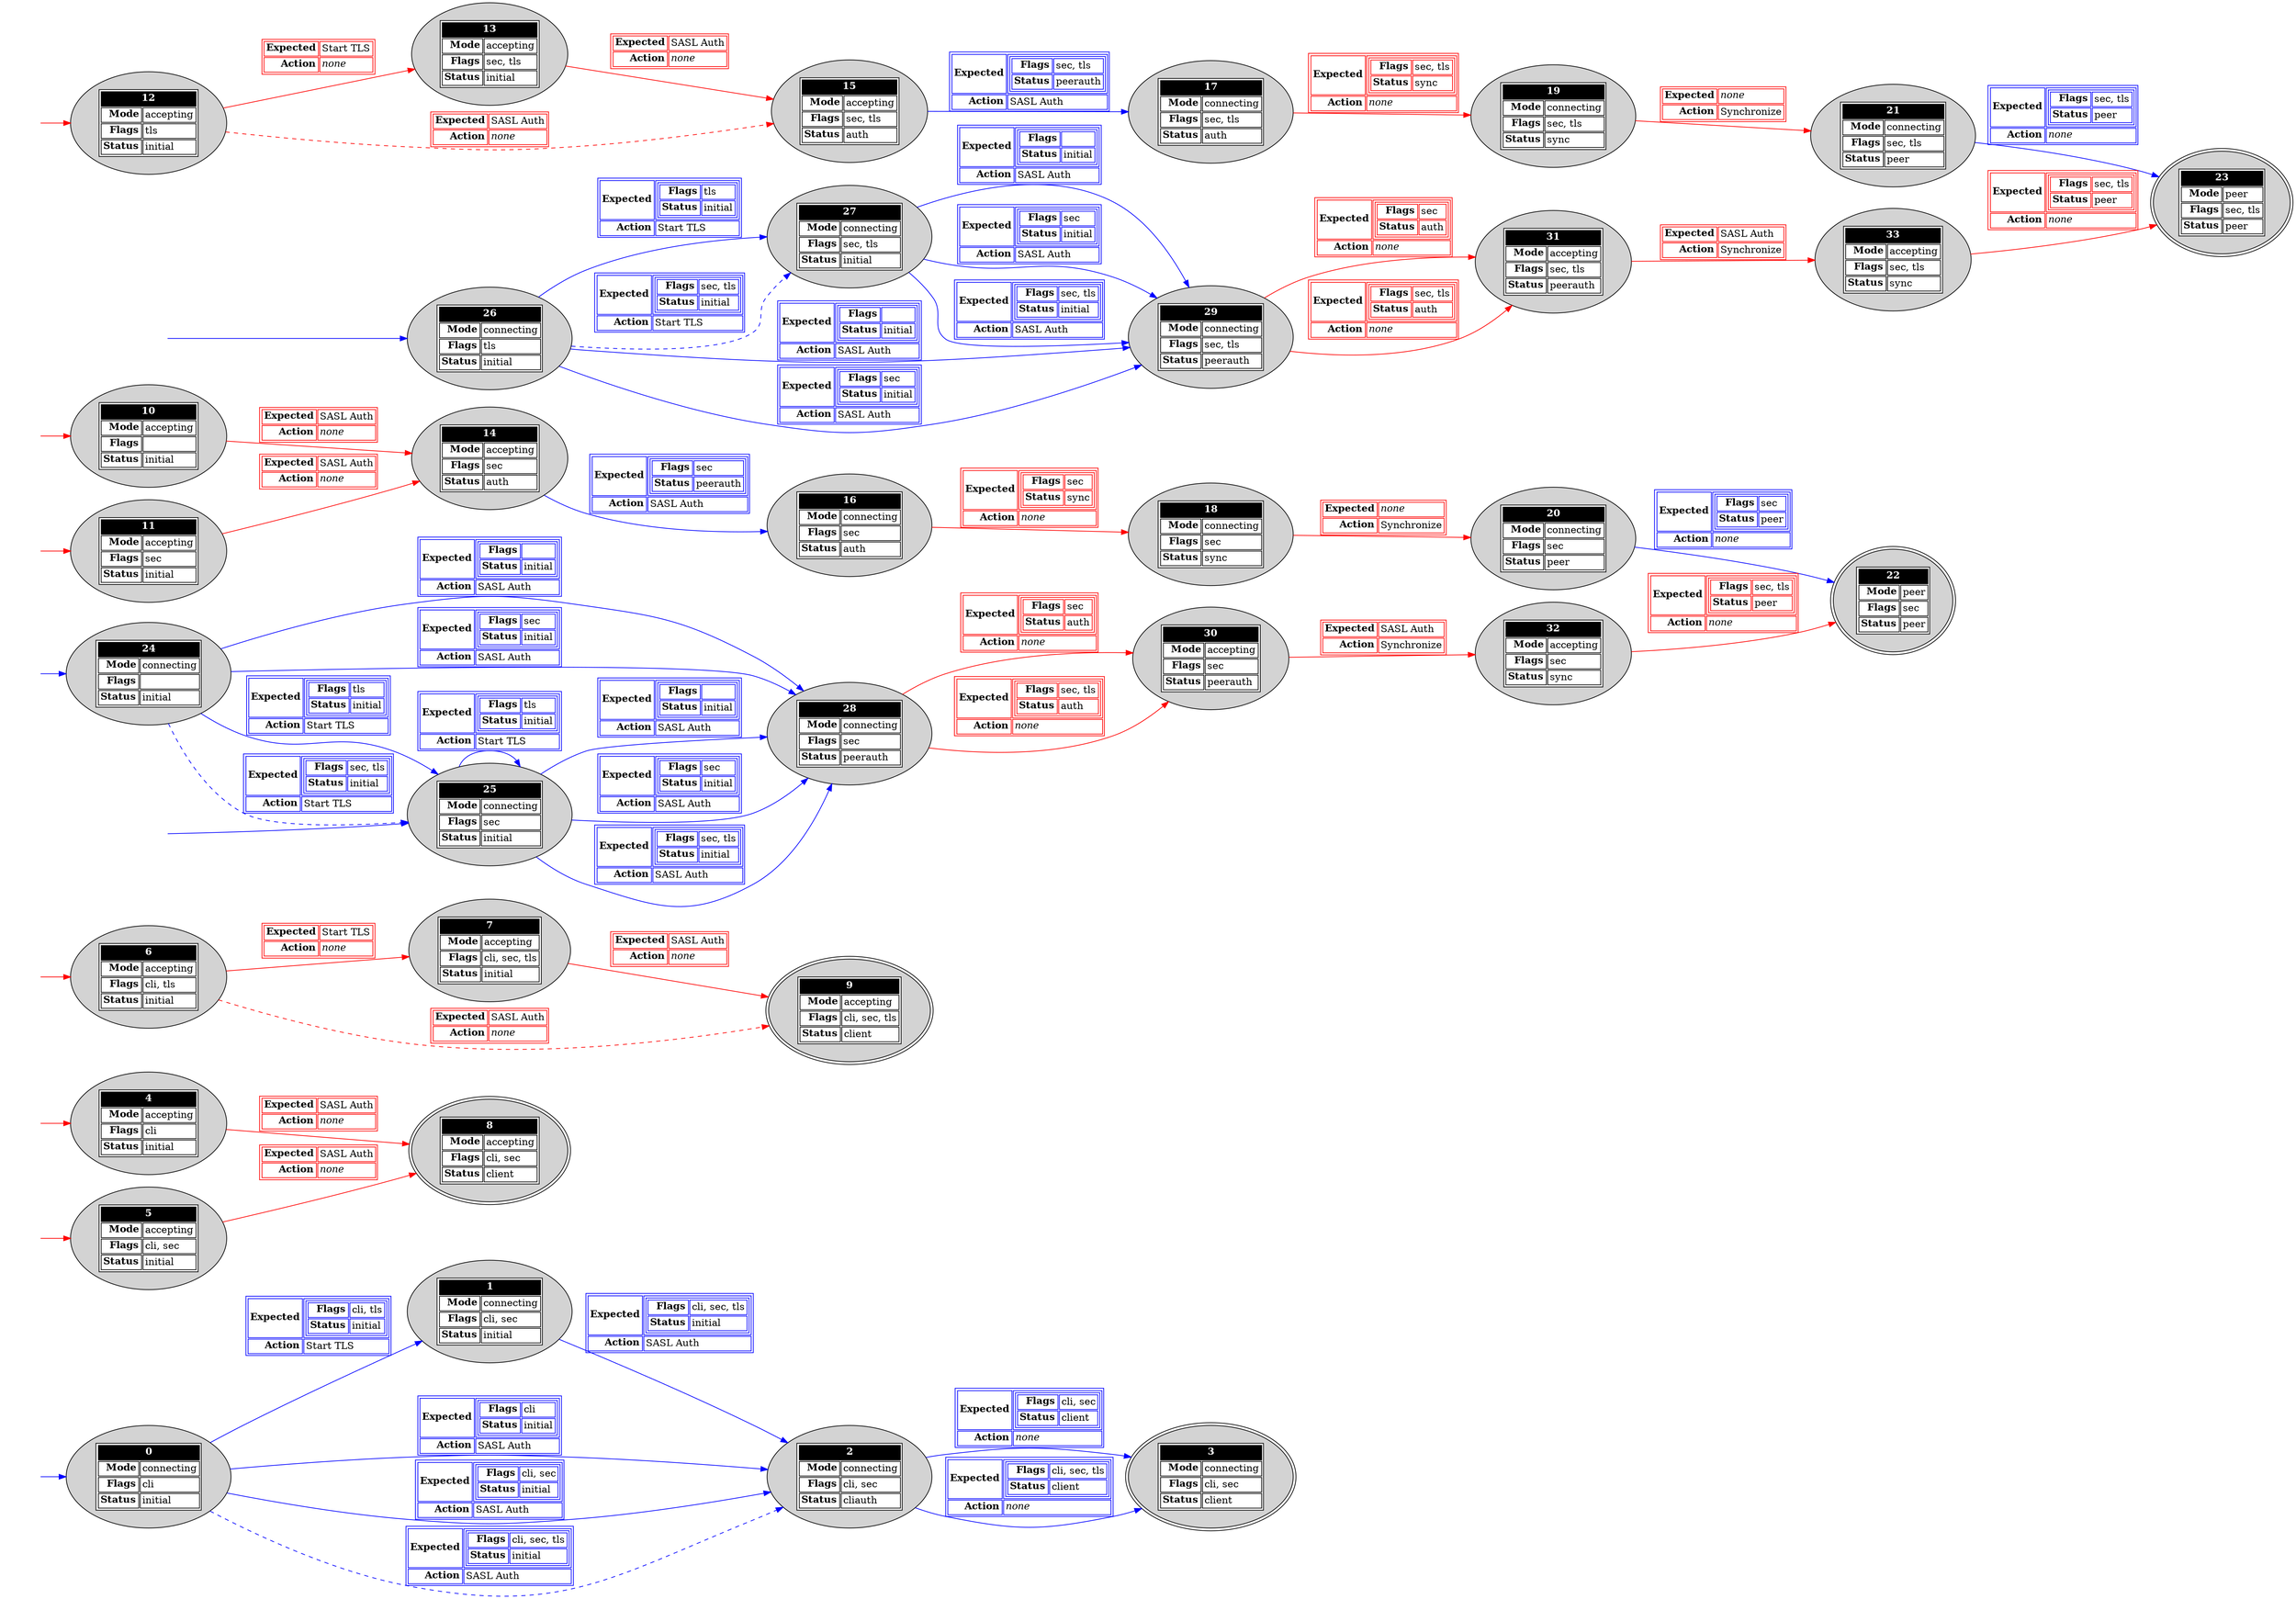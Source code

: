 digraph "states" {
	rankdir=LR;

	"start000" [shape=none,label=""];
	"start004" [shape=none,label=""];
	"start005" [shape=none,label=""];
	"start006" [shape=none,label=""];
	"start010" [shape=none,label=""];
	"start011" [shape=none,label=""];
	"start012" [shape=none,label=""];
	"start024" [shape=none,label=""];
	"start025" [shape=none,label=""];
	"start026" [shape=none,label=""];
	"state000" [style=filled,label=<<table bgcolor="white"><tr><td align="center" colspan="2" bgcolor="black"><font color="white"><b>0</b></font></td></tr><tr><td align="right"><b>Mode</b></td><td align="left">connecting</td></tr><tr><td align="right"><b>Flags</b></td><td align="left">cli</td></tr><tr><td align="right"><b>Status</b></td><td align="left">initial</td></tr></table>>];
	"state001" [style=filled,label=<<table bgcolor="white"><tr><td align="center" colspan="2" bgcolor="black"><font color="white"><b>1</b></font></td></tr><tr><td align="right"><b>Mode</b></td><td align="left">connecting</td></tr><tr><td align="right"><b>Flags</b></td><td align="left">cli, sec</td></tr><tr><td align="right"><b>Status</b></td><td align="left">initial</td></tr></table>>];
	"state002" [style=filled,label=<<table bgcolor="white"><tr><td align="center" colspan="2" bgcolor="black"><font color="white"><b>2</b></font></td></tr><tr><td align="right"><b>Mode</b></td><td align="left">connecting</td></tr><tr><td align="right"><b>Flags</b></td><td align="left">cli, sec</td></tr><tr><td align="right"><b>Status</b></td><td align="left">cliauth</td></tr></table>>];
	"state003" [style=filled,label=<<table bgcolor="white"><tr><td align="center" colspan="2" bgcolor="black"><font color="white"><b>3</b></font></td></tr><tr><td align="right"><b>Mode</b></td><td align="left">connecting</td></tr><tr><td align="right"><b>Flags</b></td><td align="left">cli, sec</td></tr><tr><td align="right"><b>Status</b></td><td align="left">client</td></tr></table>>,peripheries=2];
	"state004" [style=filled,label=<<table bgcolor="white"><tr><td align="center" colspan="2" bgcolor="black"><font color="white"><b>4</b></font></td></tr><tr><td align="right"><b>Mode</b></td><td align="left">accepting</td></tr><tr><td align="right"><b>Flags</b></td><td align="left">cli</td></tr><tr><td align="right"><b>Status</b></td><td align="left">initial</td></tr></table>>];
	"state005" [style=filled,label=<<table bgcolor="white"><tr><td align="center" colspan="2" bgcolor="black"><font color="white"><b>5</b></font></td></tr><tr><td align="right"><b>Mode</b></td><td align="left">accepting</td></tr><tr><td align="right"><b>Flags</b></td><td align="left">cli, sec</td></tr><tr><td align="right"><b>Status</b></td><td align="left">initial</td></tr></table>>];
	"state006" [style=filled,label=<<table bgcolor="white"><tr><td align="center" colspan="2" bgcolor="black"><font color="white"><b>6</b></font></td></tr><tr><td align="right"><b>Mode</b></td><td align="left">accepting</td></tr><tr><td align="right"><b>Flags</b></td><td align="left">cli, tls</td></tr><tr><td align="right"><b>Status</b></td><td align="left">initial</td></tr></table>>];
	"state007" [style=filled,label=<<table bgcolor="white"><tr><td align="center" colspan="2" bgcolor="black"><font color="white"><b>7</b></font></td></tr><tr><td align="right"><b>Mode</b></td><td align="left">accepting</td></tr><tr><td align="right"><b>Flags</b></td><td align="left">cli, sec, tls</td></tr><tr><td align="right"><b>Status</b></td><td align="left">initial</td></tr></table>>];
	"state008" [style=filled,label=<<table bgcolor="white"><tr><td align="center" colspan="2" bgcolor="black"><font color="white"><b>8</b></font></td></tr><tr><td align="right"><b>Mode</b></td><td align="left">accepting</td></tr><tr><td align="right"><b>Flags</b></td><td align="left">cli, sec</td></tr><tr><td align="right"><b>Status</b></td><td align="left">client</td></tr></table>>,peripheries=2];
	"state009" [style=filled,label=<<table bgcolor="white"><tr><td align="center" colspan="2" bgcolor="black"><font color="white"><b>9</b></font></td></tr><tr><td align="right"><b>Mode</b></td><td align="left">accepting</td></tr><tr><td align="right"><b>Flags</b></td><td align="left">cli, sec, tls</td></tr><tr><td align="right"><b>Status</b></td><td align="left">client</td></tr></table>>,peripheries=2];
	"state010" [style=filled,label=<<table bgcolor="white"><tr><td align="center" colspan="2" bgcolor="black"><font color="white"><b>10</b></font></td></tr><tr><td align="right"><b>Mode</b></td><td align="left">accepting</td></tr><tr><td align="right"><b>Flags</b></td><td align="left"></td></tr><tr><td align="right"><b>Status</b></td><td align="left">initial</td></tr></table>>];
	"state011" [style=filled,label=<<table bgcolor="white"><tr><td align="center" colspan="2" bgcolor="black"><font color="white"><b>11</b></font></td></tr><tr><td align="right"><b>Mode</b></td><td align="left">accepting</td></tr><tr><td align="right"><b>Flags</b></td><td align="left">sec</td></tr><tr><td align="right"><b>Status</b></td><td align="left">initial</td></tr></table>>];
	"state012" [style=filled,label=<<table bgcolor="white"><tr><td align="center" colspan="2" bgcolor="black"><font color="white"><b>12</b></font></td></tr><tr><td align="right"><b>Mode</b></td><td align="left">accepting</td></tr><tr><td align="right"><b>Flags</b></td><td align="left">tls</td></tr><tr><td align="right"><b>Status</b></td><td align="left">initial</td></tr></table>>];
	"state013" [style=filled,label=<<table bgcolor="white"><tr><td align="center" colspan="2" bgcolor="black"><font color="white"><b>13</b></font></td></tr><tr><td align="right"><b>Mode</b></td><td align="left">accepting</td></tr><tr><td align="right"><b>Flags</b></td><td align="left">sec, tls</td></tr><tr><td align="right"><b>Status</b></td><td align="left">initial</td></tr></table>>];
	"state014" [style=filled,label=<<table bgcolor="white"><tr><td align="center" colspan="2" bgcolor="black"><font color="white"><b>14</b></font></td></tr><tr><td align="right"><b>Mode</b></td><td align="left">accepting</td></tr><tr><td align="right"><b>Flags</b></td><td align="left">sec</td></tr><tr><td align="right"><b>Status</b></td><td align="left">auth</td></tr></table>>];
	"state015" [style=filled,label=<<table bgcolor="white"><tr><td align="center" colspan="2" bgcolor="black"><font color="white"><b>15</b></font></td></tr><tr><td align="right"><b>Mode</b></td><td align="left">accepting</td></tr><tr><td align="right"><b>Flags</b></td><td align="left">sec, tls</td></tr><tr><td align="right"><b>Status</b></td><td align="left">auth</td></tr></table>>];
	"state016" [style=filled,label=<<table bgcolor="white"><tr><td align="center" colspan="2" bgcolor="black"><font color="white"><b>16</b></font></td></tr><tr><td align="right"><b>Mode</b></td><td align="left">connecting</td></tr><tr><td align="right"><b>Flags</b></td><td align="left">sec</td></tr><tr><td align="right"><b>Status</b></td><td align="left">auth</td></tr></table>>];
	"state017" [style=filled,label=<<table bgcolor="white"><tr><td align="center" colspan="2" bgcolor="black"><font color="white"><b>17</b></font></td></tr><tr><td align="right"><b>Mode</b></td><td align="left">connecting</td></tr><tr><td align="right"><b>Flags</b></td><td align="left">sec, tls</td></tr><tr><td align="right"><b>Status</b></td><td align="left">auth</td></tr></table>>];
	"state018" [style=filled,label=<<table bgcolor="white"><tr><td align="center" colspan="2" bgcolor="black"><font color="white"><b>18</b></font></td></tr><tr><td align="right"><b>Mode</b></td><td align="left">connecting</td></tr><tr><td align="right"><b>Flags</b></td><td align="left">sec</td></tr><tr><td align="right"><b>Status</b></td><td align="left">sync</td></tr></table>>];
	"state019" [style=filled,label=<<table bgcolor="white"><tr><td align="center" colspan="2" bgcolor="black"><font color="white"><b>19</b></font></td></tr><tr><td align="right"><b>Mode</b></td><td align="left">connecting</td></tr><tr><td align="right"><b>Flags</b></td><td align="left">sec, tls</td></tr><tr><td align="right"><b>Status</b></td><td align="left">sync</td></tr></table>>];
	"state020" [style=filled,label=<<table bgcolor="white"><tr><td align="center" colspan="2" bgcolor="black"><font color="white"><b>20</b></font></td></tr><tr><td align="right"><b>Mode</b></td><td align="left">connecting</td></tr><tr><td align="right"><b>Flags</b></td><td align="left">sec</td></tr><tr><td align="right"><b>Status</b></td><td align="left">peer</td></tr></table>>];
	"state021" [style=filled,label=<<table bgcolor="white"><tr><td align="center" colspan="2" bgcolor="black"><font color="white"><b>21</b></font></td></tr><tr><td align="right"><b>Mode</b></td><td align="left">connecting</td></tr><tr><td align="right"><b>Flags</b></td><td align="left">sec, tls</td></tr><tr><td align="right"><b>Status</b></td><td align="left">peer</td></tr></table>>];
	"state022" [style=filled,label=<<table bgcolor="white"><tr><td align="center" colspan="2" bgcolor="black"><font color="white"><b>22</b></font></td></tr><tr><td align="right"><b>Mode</b></td><td align="left">peer</td></tr><tr><td align="right"><b>Flags</b></td><td align="left">sec</td></tr><tr><td align="right"><b>Status</b></td><td align="left">peer</td></tr></table>>,peripheries=2];
	"state023" [style=filled,label=<<table bgcolor="white"><tr><td align="center" colspan="2" bgcolor="black"><font color="white"><b>23</b></font></td></tr><tr><td align="right"><b>Mode</b></td><td align="left">peer</td></tr><tr><td align="right"><b>Flags</b></td><td align="left">sec, tls</td></tr><tr><td align="right"><b>Status</b></td><td align="left">peer</td></tr></table>>,peripheries=2];
	"state024" [style=filled,label=<<table bgcolor="white"><tr><td align="center" colspan="2" bgcolor="black"><font color="white"><b>24</b></font></td></tr><tr><td align="right"><b>Mode</b></td><td align="left">connecting</td></tr><tr><td align="right"><b>Flags</b></td><td align="left"></td></tr><tr><td align="right"><b>Status</b></td><td align="left">initial</td></tr></table>>];
	"state025" [style=filled,label=<<table bgcolor="white"><tr><td align="center" colspan="2" bgcolor="black"><font color="white"><b>25</b></font></td></tr><tr><td align="right"><b>Mode</b></td><td align="left">connecting</td></tr><tr><td align="right"><b>Flags</b></td><td align="left">sec</td></tr><tr><td align="right"><b>Status</b></td><td align="left">initial</td></tr></table>>];
	"state026" [style=filled,label=<<table bgcolor="white"><tr><td align="center" colspan="2" bgcolor="black"><font color="white"><b>26</b></font></td></tr><tr><td align="right"><b>Mode</b></td><td align="left">connecting</td></tr><tr><td align="right"><b>Flags</b></td><td align="left">tls</td></tr><tr><td align="right"><b>Status</b></td><td align="left">initial</td></tr></table>>];
	"state027" [style=filled,label=<<table bgcolor="white"><tr><td align="center" colspan="2" bgcolor="black"><font color="white"><b>27</b></font></td></tr><tr><td align="right"><b>Mode</b></td><td align="left">connecting</td></tr><tr><td align="right"><b>Flags</b></td><td align="left">sec, tls</td></tr><tr><td align="right"><b>Status</b></td><td align="left">initial</td></tr></table>>];
	"state028" [style=filled,label=<<table bgcolor="white"><tr><td align="center" colspan="2" bgcolor="black"><font color="white"><b>28</b></font></td></tr><tr><td align="right"><b>Mode</b></td><td align="left">connecting</td></tr><tr><td align="right"><b>Flags</b></td><td align="left">sec</td></tr><tr><td align="right"><b>Status</b></td><td align="left">peerauth</td></tr></table>>];
	"state029" [style=filled,label=<<table bgcolor="white"><tr><td align="center" colspan="2" bgcolor="black"><font color="white"><b>29</b></font></td></tr><tr><td align="right"><b>Mode</b></td><td align="left">connecting</td></tr><tr><td align="right"><b>Flags</b></td><td align="left">sec, tls</td></tr><tr><td align="right"><b>Status</b></td><td align="left">peerauth</td></tr></table>>];
	"state030" [style=filled,label=<<table bgcolor="white"><tr><td align="center" colspan="2" bgcolor="black"><font color="white"><b>30</b></font></td></tr><tr><td align="right"><b>Mode</b></td><td align="left">accepting</td></tr><tr><td align="right"><b>Flags</b></td><td align="left">sec</td></tr><tr><td align="right"><b>Status</b></td><td align="left">peerauth</td></tr></table>>];
	"state031" [style=filled,label=<<table bgcolor="white"><tr><td align="center" colspan="2" bgcolor="black"><font color="white"><b>31</b></font></td></tr><tr><td align="right"><b>Mode</b></td><td align="left">accepting</td></tr><tr><td align="right"><b>Flags</b></td><td align="left">sec, tls</td></tr><tr><td align="right"><b>Status</b></td><td align="left">peerauth</td></tr></table>>];
	"state032" [style=filled,label=<<table bgcolor="white"><tr><td align="center" colspan="2" bgcolor="black"><font color="white"><b>32</b></font></td></tr><tr><td align="right"><b>Mode</b></td><td align="left">accepting</td></tr><tr><td align="right"><b>Flags</b></td><td align="left">sec</td></tr><tr><td align="right"><b>Status</b></td><td align="left">sync</td></tr></table>>];
	"state033" [style=filled,label=<<table bgcolor="white"><tr><td align="center" colspan="2" bgcolor="black"><font color="white"><b>33</b></font></td></tr><tr><td align="right"><b>Mode</b></td><td align="left">accepting</td></tr><tr><td align="right"><b>Flags</b></td><td align="left">sec, tls</td></tr><tr><td align="right"><b>Status</b></td><td align="left">sync</td></tr></table>>];

	"start000" -> "state000" [color=blue];
	"start004" -> "state004" [color=red];
	"start005" -> "state005" [color=red];
	"start006" -> "state006" [color=red];
	"start010" -> "state010" [color=red];
	"start011" -> "state011" [color=red];
	"start012" -> "state012" [color=red];
	"start024" -> "state024" [color=blue];
	"start025" -> "state025" [color=blue];
	"start026" -> "state026" [color=blue];
	"state000" -> "state002" [label=<<table><tr><td align="right"><b>Expected</b></td><td align="left"><table><tr><td align="right"><b>Flags</b></td><td align="left">cli</td></tr><tr><td align="right"><b>Status</b></td><td align="left">initial</td></tr></table></td></tr><tr><td align="right"><b>Action</b></td><td align="left">SASL Auth</td></tr></table>>,color=blue,style=solid];
	"state000" -> "state002" [label=<<table><tr><td align="right"><b>Expected</b></td><td align="left"><table><tr><td align="right"><b>Flags</b></td><td align="left">cli, sec</td></tr><tr><td align="right"><b>Status</b></td><td align="left">initial</td></tr></table></td></tr><tr><td align="right"><b>Action</b></td><td align="left">SASL Auth</td></tr></table>>,color=blue,style=solid];
	"state000" -> "state001" [label=<<table><tr><td align="right"><b>Expected</b></td><td align="left"><table><tr><td align="right"><b>Flags</b></td><td align="left">cli, tls</td></tr><tr><td align="right"><b>Status</b></td><td align="left">initial</td></tr></table></td></tr><tr><td align="right"><b>Action</b></td><td align="left">Start TLS</td></tr></table>>,color=blue,style=solid];
	"state000" -> "state002" [label=<<table><tr><td align="right"><b>Expected</b></td><td align="left"><table><tr><td align="right"><b>Flags</b></td><td align="left">cli, sec, tls</td></tr><tr><td align="right"><b>Status</b></td><td align="left">initial</td></tr></table></td></tr><tr><td align="right"><b>Action</b></td><td align="left">SASL Auth</td></tr></table>>,color=blue,style=dashed];
	"state001" -> "state002" [label=<<table><tr><td align="right"><b>Expected</b></td><td align="left"><table><tr><td align="right"><b>Flags</b></td><td align="left">cli, sec, tls</td></tr><tr><td align="right"><b>Status</b></td><td align="left">initial</td></tr></table></td></tr><tr><td align="right"><b>Action</b></td><td align="left">SASL Auth</td></tr></table>>,color=blue,style=solid];
	"state002" -> "state003" [label=<<table><tr><td align="right"><b>Expected</b></td><td align="left"><table><tr><td align="right"><b>Flags</b></td><td align="left">cli, sec</td></tr><tr><td align="right"><b>Status</b></td><td align="left">client</td></tr></table></td></tr><tr><td align="right"><b>Action</b></td><td align="left"><i>none</i></td></tr></table>>,color=blue,style=solid];
	"state002" -> "state003" [label=<<table><tr><td align="right"><b>Expected</b></td><td align="left"><table><tr><td align="right"><b>Flags</b></td><td align="left">cli, sec, tls</td></tr><tr><td align="right"><b>Status</b></td><td align="left">client</td></tr></table></td></tr><tr><td align="right"><b>Action</b></td><td align="left"><i>none</i></td></tr></table>>,color=blue,style=solid];
	"state004" -> "state008" [label=<<table><tr><td align="right"><b>Expected</b></td><td align="left">SASL Auth</td></tr><tr><td align="right"><b>Action</b></td><td align="left"><i>none</i></td></tr></table>>,color=red,style=solid];
	"state005" -> "state008" [label=<<table><tr><td align="right"><b>Expected</b></td><td align="left">SASL Auth</td></tr><tr><td align="right"><b>Action</b></td><td align="left"><i>none</i></td></tr></table>>,color=red,style=solid];
	"state006" -> "state007" [label=<<table><tr><td align="right"><b>Expected</b></td><td align="left">Start TLS</td></tr><tr><td align="right"><b>Action</b></td><td align="left"><i>none</i></td></tr></table>>,color=red,style=solid];
	"state006" -> "state009" [label=<<table><tr><td align="right"><b>Expected</b></td><td align="left">SASL Auth</td></tr><tr><td align="right"><b>Action</b></td><td align="left"><i>none</i></td></tr></table>>,color=red,style=dashed];
	"state007" -> "state009" [label=<<table><tr><td align="right"><b>Expected</b></td><td align="left">SASL Auth</td></tr><tr><td align="right"><b>Action</b></td><td align="left"><i>none</i></td></tr></table>>,color=red,style=solid];
	"state010" -> "state014" [label=<<table><tr><td align="right"><b>Expected</b></td><td align="left">SASL Auth</td></tr><tr><td align="right"><b>Action</b></td><td align="left"><i>none</i></td></tr></table>>,color=red,style=solid];
	"state011" -> "state014" [label=<<table><tr><td align="right"><b>Expected</b></td><td align="left">SASL Auth</td></tr><tr><td align="right"><b>Action</b></td><td align="left"><i>none</i></td></tr></table>>,color=red,style=solid];
	"state012" -> "state013" [label=<<table><tr><td align="right"><b>Expected</b></td><td align="left">Start TLS</td></tr><tr><td align="right"><b>Action</b></td><td align="left"><i>none</i></td></tr></table>>,color=red,style=solid];
	"state012" -> "state015" [label=<<table><tr><td align="right"><b>Expected</b></td><td align="left">SASL Auth</td></tr><tr><td align="right"><b>Action</b></td><td align="left"><i>none</i></td></tr></table>>,color=red,style=dashed];
	"state013" -> "state015" [label=<<table><tr><td align="right"><b>Expected</b></td><td align="left">SASL Auth</td></tr><tr><td align="right"><b>Action</b></td><td align="left"><i>none</i></td></tr></table>>,color=red,style=solid];
	"state014" -> "state016" [label=<<table><tr><td align="right"><b>Expected</b></td><td align="left"><table><tr><td align="right"><b>Flags</b></td><td align="left">sec</td></tr><tr><td align="right"><b>Status</b></td><td align="left">peerauth</td></tr></table></td></tr><tr><td align="right"><b>Action</b></td><td align="left">SASL Auth</td></tr></table>>,color=blue,style=solid];
	"state015" -> "state017" [label=<<table><tr><td align="right"><b>Expected</b></td><td align="left"><table><tr><td align="right"><b>Flags</b></td><td align="left">sec, tls</td></tr><tr><td align="right"><b>Status</b></td><td align="left">peerauth</td></tr></table></td></tr><tr><td align="right"><b>Action</b></td><td align="left">SASL Auth</td></tr></table>>,color=blue,style=solid];
	"state016" -> "state018" [label=<<table><tr><td align="right"><b>Expected</b></td><td align="left"><table><tr><td align="right"><b>Flags</b></td><td align="left">sec</td></tr><tr><td align="right"><b>Status</b></td><td align="left">sync</td></tr></table></td></tr><tr><td align="right"><b>Action</b></td><td align="left"><i>none</i></td></tr></table>>,color=red,style=solid];
	"state017" -> "state019" [label=<<table><tr><td align="right"><b>Expected</b></td><td align="left"><table><tr><td align="right"><b>Flags</b></td><td align="left">sec, tls</td></tr><tr><td align="right"><b>Status</b></td><td align="left">sync</td></tr></table></td></tr><tr><td align="right"><b>Action</b></td><td align="left"><i>none</i></td></tr></table>>,color=red,style=solid];
	"state018" -> "state020" [label=<<table><tr><td align="right"><b>Expected</b></td><td align="left"><i>none</i></td></tr><tr><td align="right"><b>Action</b></td><td align="left">Synchronize</td></tr></table>>,color=red,style=solid];
	"state019" -> "state021" [label=<<table><tr><td align="right"><b>Expected</b></td><td align="left"><i>none</i></td></tr><tr><td align="right"><b>Action</b></td><td align="left">Synchronize</td></tr></table>>,color=red,style=solid];
	"state020" -> "state022" [label=<<table><tr><td align="right"><b>Expected</b></td><td align="left"><table><tr><td align="right"><b>Flags</b></td><td align="left">sec</td></tr><tr><td align="right"><b>Status</b></td><td align="left">peer</td></tr></table></td></tr><tr><td align="right"><b>Action</b></td><td align="left"><i>none</i></td></tr></table>>,color=blue,style=solid];
	"state021" -> "state023" [label=<<table><tr><td align="right"><b>Expected</b></td><td align="left"><table><tr><td align="right"><b>Flags</b></td><td align="left">sec, tls</td></tr><tr><td align="right"><b>Status</b></td><td align="left">peer</td></tr></table></td></tr><tr><td align="right"><b>Action</b></td><td align="left"><i>none</i></td></tr></table>>,color=blue,style=solid];
	"state024" -> "state025" [label=<<table><tr><td align="right"><b>Expected</b></td><td align="left"><table><tr><td align="right"><b>Flags</b></td><td align="left">tls</td></tr><tr><td align="right"><b>Status</b></td><td align="left">initial</td></tr></table></td></tr><tr><td align="right"><b>Action</b></td><td align="left">Start TLS</td></tr></table>>,color=blue,style=solid];
	"state024" -> "state028" [label=<<table><tr><td align="right"><b>Expected</b></td><td align="left"><table><tr><td align="right"><b>Flags</b></td><td align="left"></td></tr><tr><td align="right"><b>Status</b></td><td align="left">initial</td></tr></table></td></tr><tr><td align="right"><b>Action</b></td><td align="left">SASL Auth</td></tr></table>>,color=blue,style=solid];
	"state024" -> "state028" [label=<<table><tr><td align="right"><b>Expected</b></td><td align="left"><table><tr><td align="right"><b>Flags</b></td><td align="left">sec</td></tr><tr><td align="right"><b>Status</b></td><td align="left">initial</td></tr></table></td></tr><tr><td align="right"><b>Action</b></td><td align="left">SASL Auth</td></tr></table>>,color=blue,style=solid];
	"state024" -> "state025" [label=<<table><tr><td align="right"><b>Expected</b></td><td align="left"><table><tr><td align="right"><b>Flags</b></td><td align="left">sec, tls</td></tr><tr><td align="right"><b>Status</b></td><td align="left">initial</td></tr></table></td></tr><tr><td align="right"><b>Action</b></td><td align="left">Start TLS</td></tr></table>>,color=blue,style=dashed];
	"state025" -> "state025" [label=<<table><tr><td align="right"><b>Expected</b></td><td align="left"><table><tr><td align="right"><b>Flags</b></td><td align="left">tls</td></tr><tr><td align="right"><b>Status</b></td><td align="left">initial</td></tr></table></td></tr><tr><td align="right"><b>Action</b></td><td align="left">Start TLS</td></tr></table>>,color=blue,style=solid];
	"state025" -> "state028" [label=<<table><tr><td align="right"><b>Expected</b></td><td align="left"><table><tr><td align="right"><b>Flags</b></td><td align="left"></td></tr><tr><td align="right"><b>Status</b></td><td align="left">initial</td></tr></table></td></tr><tr><td align="right"><b>Action</b></td><td align="left">SASL Auth</td></tr></table>>,color=blue,style=solid];
	"state025" -> "state028" [label=<<table><tr><td align="right"><b>Expected</b></td><td align="left"><table><tr><td align="right"><b>Flags</b></td><td align="left">sec</td></tr><tr><td align="right"><b>Status</b></td><td align="left">initial</td></tr></table></td></tr><tr><td align="right"><b>Action</b></td><td align="left">SASL Auth</td></tr></table>>,color=blue,style=solid];
	"state025" -> "state028" [label=<<table><tr><td align="right"><b>Expected</b></td><td align="left"><table><tr><td align="right"><b>Flags</b></td><td align="left">sec, tls</td></tr><tr><td align="right"><b>Status</b></td><td align="left">initial</td></tr></table></td></tr><tr><td align="right"><b>Action</b></td><td align="left">SASL Auth</td></tr></table>>,color=blue,style=solid];
	"state026" -> "state027" [label=<<table><tr><td align="right"><b>Expected</b></td><td align="left"><table><tr><td align="right"><b>Flags</b></td><td align="left">tls</td></tr><tr><td align="right"><b>Status</b></td><td align="left">initial</td></tr></table></td></tr><tr><td align="right"><b>Action</b></td><td align="left">Start TLS</td></tr></table>>,color=blue,style=solid];
	"state026" -> "state029" [label=<<table><tr><td align="right"><b>Expected</b></td><td align="left"><table><tr><td align="right"><b>Flags</b></td><td align="left"></td></tr><tr><td align="right"><b>Status</b></td><td align="left">initial</td></tr></table></td></tr><tr><td align="right"><b>Action</b></td><td align="left">SASL Auth</td></tr></table>>,color=blue,style=solid];
	"state026" -> "state029" [label=<<table><tr><td align="right"><b>Expected</b></td><td align="left"><table><tr><td align="right"><b>Flags</b></td><td align="left">sec</td></tr><tr><td align="right"><b>Status</b></td><td align="left">initial</td></tr></table></td></tr><tr><td align="right"><b>Action</b></td><td align="left">SASL Auth</td></tr></table>>,color=blue,style=solid];
	"state026" -> "state027" [label=<<table><tr><td align="right"><b>Expected</b></td><td align="left"><table><tr><td align="right"><b>Flags</b></td><td align="left">sec, tls</td></tr><tr><td align="right"><b>Status</b></td><td align="left">initial</td></tr></table></td></tr><tr><td align="right"><b>Action</b></td><td align="left">Start TLS</td></tr></table>>,color=blue,style=dashed];
	"state027" -> "state029" [label=<<table><tr><td align="right"><b>Expected</b></td><td align="left"><table><tr><td align="right"><b>Flags</b></td><td align="left"></td></tr><tr><td align="right"><b>Status</b></td><td align="left">initial</td></tr></table></td></tr><tr><td align="right"><b>Action</b></td><td align="left">SASL Auth</td></tr></table>>,color=blue,style=solid];
	"state027" -> "state029" [label=<<table><tr><td align="right"><b>Expected</b></td><td align="left"><table><tr><td align="right"><b>Flags</b></td><td align="left">sec</td></tr><tr><td align="right"><b>Status</b></td><td align="left">initial</td></tr></table></td></tr><tr><td align="right"><b>Action</b></td><td align="left">SASL Auth</td></tr></table>>,color=blue,style=solid];
	"state027" -> "state029" [label=<<table><tr><td align="right"><b>Expected</b></td><td align="left"><table><tr><td align="right"><b>Flags</b></td><td align="left">sec, tls</td></tr><tr><td align="right"><b>Status</b></td><td align="left">initial</td></tr></table></td></tr><tr><td align="right"><b>Action</b></td><td align="left">SASL Auth</td></tr></table>>,color=blue,style=solid];
	"state028" -> "state030" [label=<<table><tr><td align="right"><b>Expected</b></td><td align="left"><table><tr><td align="right"><b>Flags</b></td><td align="left">sec</td></tr><tr><td align="right"><b>Status</b></td><td align="left">auth</td></tr></table></td></tr><tr><td align="right"><b>Action</b></td><td align="left"><i>none</i></td></tr></table>>,color=red,style=solid];
	"state028" -> "state030" [label=<<table><tr><td align="right"><b>Expected</b></td><td align="left"><table><tr><td align="right"><b>Flags</b></td><td align="left">sec, tls</td></tr><tr><td align="right"><b>Status</b></td><td align="left">auth</td></tr></table></td></tr><tr><td align="right"><b>Action</b></td><td align="left"><i>none</i></td></tr></table>>,color=red,style=solid];
	"state029" -> "state031" [label=<<table><tr><td align="right"><b>Expected</b></td><td align="left"><table><tr><td align="right"><b>Flags</b></td><td align="left">sec</td></tr><tr><td align="right"><b>Status</b></td><td align="left">auth</td></tr></table></td></tr><tr><td align="right"><b>Action</b></td><td align="left"><i>none</i></td></tr></table>>,color=red,style=solid];
	"state029" -> "state031" [label=<<table><tr><td align="right"><b>Expected</b></td><td align="left"><table><tr><td align="right"><b>Flags</b></td><td align="left">sec, tls</td></tr><tr><td align="right"><b>Status</b></td><td align="left">auth</td></tr></table></td></tr><tr><td align="right"><b>Action</b></td><td align="left"><i>none</i></td></tr></table>>,color=red,style=solid];
	"state030" -> "state032" [label=<<table><tr><td align="right"><b>Expected</b></td><td align="left">SASL Auth</td></tr><tr><td align="right"><b>Action</b></td><td align="left">Synchronize</td></tr></table>>,color=red,style=solid];
	"state031" -> "state033" [label=<<table><tr><td align="right"><b>Expected</b></td><td align="left">SASL Auth</td></tr><tr><td align="right"><b>Action</b></td><td align="left">Synchronize</td></tr></table>>,color=red,style=solid];
	"state032" -> "state022" [label=<<table><tr><td align="right"><b>Expected</b></td><td align="left"><table><tr><td align="right"><b>Flags</b></td><td align="left">sec, tls</td></tr><tr><td align="right"><b>Status</b></td><td align="left">peer</td></tr></table></td></tr><tr><td align="right"><b>Action</b></td><td align="left"><i>none</i></td></tr></table>>,color=red,style=solid];
	"state033" -> "state023" [label=<<table><tr><td align="right"><b>Expected</b></td><td align="left"><table><tr><td align="right"><b>Flags</b></td><td align="left">sec, tls</td></tr><tr><td align="right"><b>Status</b></td><td align="left">peer</td></tr></table></td></tr><tr><td align="right"><b>Action</b></td><td align="left"><i>none</i></td></tr></table>>,color=red,style=solid];
}

